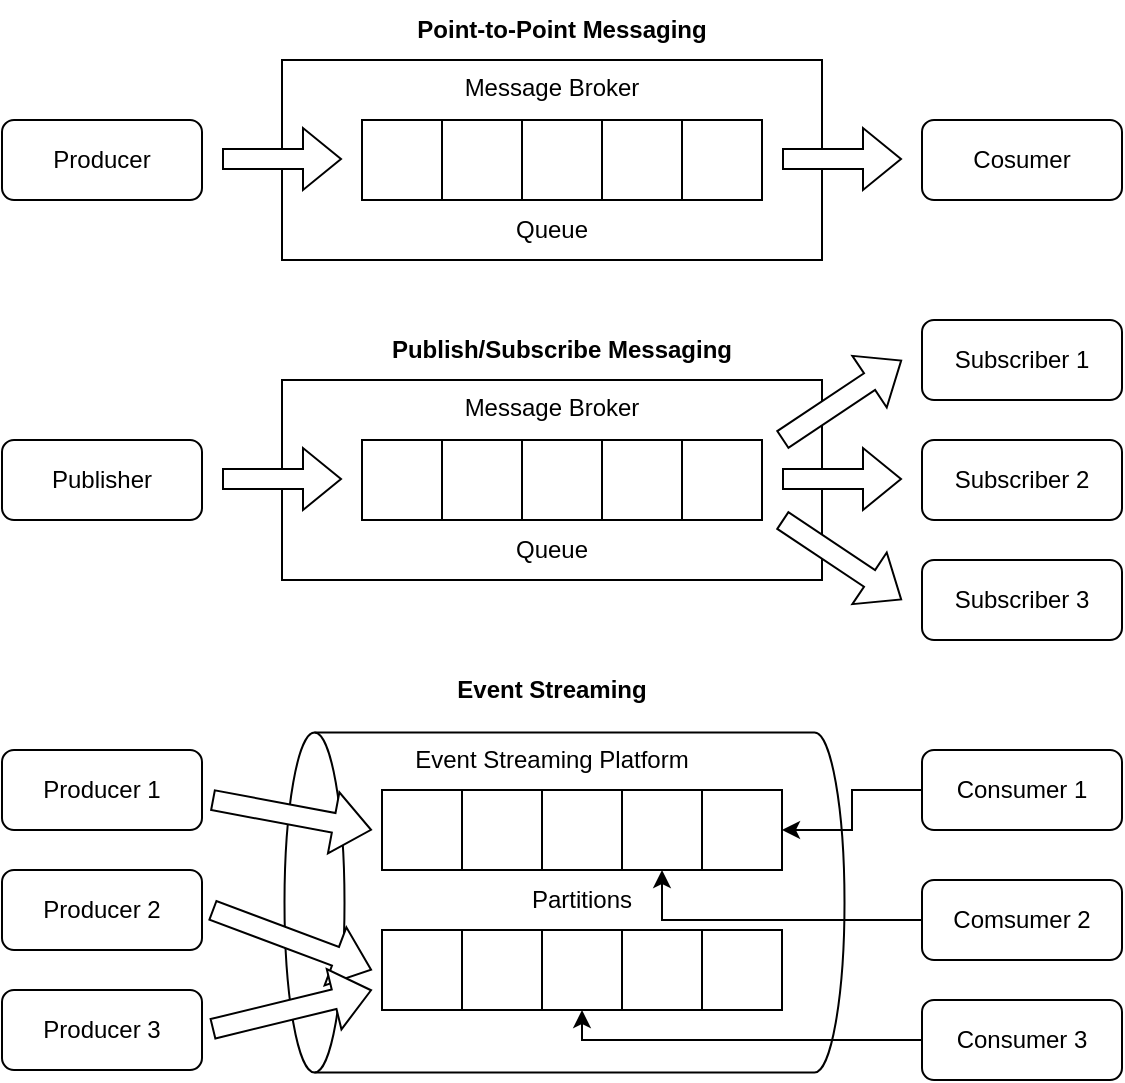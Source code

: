 <mxfile version="20.8.10" type="device"><diagram name="Page-1" id="pKXKn3OfdS1o75Bt5jl9"><mxGraphModel dx="954" dy="624" grid="1" gridSize="10" guides="1" tooltips="1" connect="1" arrows="1" fold="1" page="1" pageScale="1" pageWidth="1100" pageHeight="850" math="0" shadow="0"><root><mxCell id="0"/><mxCell id="1" parent="0"/><mxCell id="Vhz8gfRDJllRG6F1oj-R-10" value="Message Broker" style="rounded=0;whiteSpace=wrap;html=1;verticalAlign=top;" vertex="1" parent="1"><mxGeometry x="200" y="40" width="270" height="100" as="geometry"/></mxCell><mxCell id="Vhz8gfRDJllRG6F1oj-R-1" value="Producer" style="rounded=1;whiteSpace=wrap;html=1;" vertex="1" parent="1"><mxGeometry x="60" y="70" width="100" height="40" as="geometry"/></mxCell><mxCell id="Vhz8gfRDJllRG6F1oj-R-2" value="" style="shape=flexArrow;endArrow=classic;html=1;rounded=0;fillColor=default;" edge="1" parent="1"><mxGeometry width="50" height="50" relative="1" as="geometry"><mxPoint x="170" y="89.5" as="sourcePoint"/><mxPoint x="230" y="89.5" as="targetPoint"/></mxGeometry></mxCell><mxCell id="Vhz8gfRDJllRG6F1oj-R-3" value="" style="rounded=0;whiteSpace=wrap;html=1;" vertex="1" parent="1"><mxGeometry x="240" y="70" width="40" height="40" as="geometry"/></mxCell><mxCell id="Vhz8gfRDJllRG6F1oj-R-4" value="" style="rounded=0;whiteSpace=wrap;html=1;" vertex="1" parent="1"><mxGeometry x="280" y="70" width="40" height="40" as="geometry"/></mxCell><mxCell id="Vhz8gfRDJllRG6F1oj-R-5" value="" style="rounded=0;whiteSpace=wrap;html=1;" vertex="1" parent="1"><mxGeometry x="320" y="70" width="40" height="40" as="geometry"/></mxCell><mxCell id="Vhz8gfRDJllRG6F1oj-R-6" value="" style="rounded=0;whiteSpace=wrap;html=1;" vertex="1" parent="1"><mxGeometry x="360" y="70" width="40" height="40" as="geometry"/></mxCell><mxCell id="Vhz8gfRDJllRG6F1oj-R-7" value="" style="rounded=0;whiteSpace=wrap;html=1;" vertex="1" parent="1"><mxGeometry x="400" y="70" width="40" height="40" as="geometry"/></mxCell><mxCell id="Vhz8gfRDJllRG6F1oj-R-8" value="" style="shape=flexArrow;endArrow=classic;html=1;rounded=0;fillColor=default;" edge="1" parent="1"><mxGeometry width="50" height="50" relative="1" as="geometry"><mxPoint x="450" y="89.5" as="sourcePoint"/><mxPoint x="510" y="89.5" as="targetPoint"/></mxGeometry></mxCell><mxCell id="Vhz8gfRDJllRG6F1oj-R-9" value="Cosumer" style="rounded=1;whiteSpace=wrap;html=1;" vertex="1" parent="1"><mxGeometry x="520" y="70" width="100" height="40" as="geometry"/></mxCell><mxCell id="Vhz8gfRDJllRG6F1oj-R-11" value="Queue" style="text;strokeColor=none;align=center;fillColor=none;html=1;verticalAlign=middle;whiteSpace=wrap;rounded=0;" vertex="1" parent="1"><mxGeometry x="305" y="110" width="60" height="30" as="geometry"/></mxCell><mxCell id="Vhz8gfRDJllRG6F1oj-R-12" value="Point-to-Point Messaging" style="text;strokeColor=none;align=center;fillColor=none;html=1;verticalAlign=middle;whiteSpace=wrap;rounded=0;fontStyle=1" vertex="1" parent="1"><mxGeometry x="265" y="10" width="150" height="30" as="geometry"/></mxCell><mxCell id="Vhz8gfRDJllRG6F1oj-R-13" value="Message Broker" style="rounded=0;whiteSpace=wrap;html=1;verticalAlign=top;" vertex="1" parent="1"><mxGeometry x="200" y="200" width="270" height="100" as="geometry"/></mxCell><mxCell id="Vhz8gfRDJllRG6F1oj-R-14" value="Publisher" style="rounded=1;whiteSpace=wrap;html=1;" vertex="1" parent="1"><mxGeometry x="60" y="230" width="100" height="40" as="geometry"/></mxCell><mxCell id="Vhz8gfRDJllRG6F1oj-R-15" value="" style="shape=flexArrow;endArrow=classic;html=1;rounded=0;fillColor=default;" edge="1" parent="1"><mxGeometry width="50" height="50" relative="1" as="geometry"><mxPoint x="170" y="249.5" as="sourcePoint"/><mxPoint x="230" y="249.5" as="targetPoint"/></mxGeometry></mxCell><mxCell id="Vhz8gfRDJllRG6F1oj-R-16" value="" style="rounded=0;whiteSpace=wrap;html=1;" vertex="1" parent="1"><mxGeometry x="240" y="230" width="40" height="40" as="geometry"/></mxCell><mxCell id="Vhz8gfRDJllRG6F1oj-R-17" value="" style="rounded=0;whiteSpace=wrap;html=1;" vertex="1" parent="1"><mxGeometry x="280" y="230" width="40" height="40" as="geometry"/></mxCell><mxCell id="Vhz8gfRDJllRG6F1oj-R-18" value="" style="rounded=0;whiteSpace=wrap;html=1;" vertex="1" parent="1"><mxGeometry x="320" y="230" width="40" height="40" as="geometry"/></mxCell><mxCell id="Vhz8gfRDJllRG6F1oj-R-19" value="" style="rounded=0;whiteSpace=wrap;html=1;" vertex="1" parent="1"><mxGeometry x="360" y="230" width="40" height="40" as="geometry"/></mxCell><mxCell id="Vhz8gfRDJllRG6F1oj-R-20" value="" style="rounded=0;whiteSpace=wrap;html=1;" vertex="1" parent="1"><mxGeometry x="400" y="230" width="40" height="40" as="geometry"/></mxCell><mxCell id="Vhz8gfRDJllRG6F1oj-R-21" value="" style="shape=flexArrow;endArrow=classic;html=1;rounded=0;fillColor=default;" edge="1" parent="1"><mxGeometry width="50" height="50" relative="1" as="geometry"><mxPoint x="450" y="249.5" as="sourcePoint"/><mxPoint x="510" y="249.5" as="targetPoint"/></mxGeometry></mxCell><mxCell id="Vhz8gfRDJllRG6F1oj-R-22" value="Subscriber 1" style="rounded=1;whiteSpace=wrap;html=1;" vertex="1" parent="1"><mxGeometry x="520" y="170" width="100" height="40" as="geometry"/></mxCell><mxCell id="Vhz8gfRDJllRG6F1oj-R-23" value="Queue" style="text;strokeColor=none;align=center;fillColor=none;html=1;verticalAlign=middle;whiteSpace=wrap;rounded=0;" vertex="1" parent="1"><mxGeometry x="305" y="270" width="60" height="30" as="geometry"/></mxCell><mxCell id="Vhz8gfRDJllRG6F1oj-R-24" value="Publish/Subscribe Messaging" style="text;strokeColor=none;align=center;fillColor=none;html=1;verticalAlign=middle;whiteSpace=wrap;rounded=0;fontStyle=1" vertex="1" parent="1"><mxGeometry x="250" y="170" width="180" height="30" as="geometry"/></mxCell><mxCell id="Vhz8gfRDJllRG6F1oj-R-26" value="Subscriber 2" style="rounded=1;whiteSpace=wrap;html=1;" vertex="1" parent="1"><mxGeometry x="520" y="230" width="100" height="40" as="geometry"/></mxCell><mxCell id="Vhz8gfRDJllRG6F1oj-R-27" value="Subscriber 3" style="rounded=1;whiteSpace=wrap;html=1;" vertex="1" parent="1"><mxGeometry x="520" y="290" width="100" height="40" as="geometry"/></mxCell><mxCell id="Vhz8gfRDJllRG6F1oj-R-28" value="" style="shape=flexArrow;endArrow=classic;html=1;rounded=0;fillColor=default;" edge="1" parent="1"><mxGeometry width="50" height="50" relative="1" as="geometry"><mxPoint x="450" y="230" as="sourcePoint"/><mxPoint x="510" y="190" as="targetPoint"/></mxGeometry></mxCell><mxCell id="Vhz8gfRDJllRG6F1oj-R-30" value="" style="shape=flexArrow;endArrow=classic;html=1;rounded=0;fillColor=default;" edge="1" parent="1"><mxGeometry width="50" height="50" relative="1" as="geometry"><mxPoint x="450" y="270" as="sourcePoint"/><mxPoint x="510" y="310" as="targetPoint"/></mxGeometry></mxCell><mxCell id="Vhz8gfRDJllRG6F1oj-R-43" value="Event Streaming" style="text;strokeColor=none;align=center;fillColor=none;html=1;verticalAlign=middle;whiteSpace=wrap;rounded=0;fontStyle=1" vertex="1" parent="1"><mxGeometry x="245" y="340" width="180" height="30" as="geometry"/></mxCell><mxCell id="Vhz8gfRDJllRG6F1oj-R-44" value="" style="shape=cylinder3;whiteSpace=wrap;html=1;boundedLbl=1;backgroundOutline=1;size=15;rotation=-90;" vertex="1" parent="1"><mxGeometry x="256.25" y="321.25" width="170" height="280" as="geometry"/></mxCell><mxCell id="Vhz8gfRDJllRG6F1oj-R-51" value="" style="group" vertex="1" connectable="0" parent="1"><mxGeometry x="250" y="405" width="200" height="70" as="geometry"/></mxCell><mxCell id="Vhz8gfRDJllRG6F1oj-R-45" value="" style="rounded=0;whiteSpace=wrap;html=1;" vertex="1" parent="Vhz8gfRDJllRG6F1oj-R-51"><mxGeometry width="40" height="40" as="geometry"/></mxCell><mxCell id="Vhz8gfRDJllRG6F1oj-R-46" value="" style="rounded=0;whiteSpace=wrap;html=1;" vertex="1" parent="Vhz8gfRDJllRG6F1oj-R-51"><mxGeometry x="40" width="40" height="40" as="geometry"/></mxCell><mxCell id="Vhz8gfRDJllRG6F1oj-R-47" value="" style="rounded=0;whiteSpace=wrap;html=1;" vertex="1" parent="Vhz8gfRDJllRG6F1oj-R-51"><mxGeometry x="80" width="40" height="40" as="geometry"/></mxCell><mxCell id="Vhz8gfRDJllRG6F1oj-R-48" value="" style="rounded=0;whiteSpace=wrap;html=1;" vertex="1" parent="Vhz8gfRDJllRG6F1oj-R-51"><mxGeometry x="120" width="40" height="40" as="geometry"/></mxCell><mxCell id="Vhz8gfRDJllRG6F1oj-R-49" value="" style="rounded=0;whiteSpace=wrap;html=1;" vertex="1" parent="Vhz8gfRDJllRG6F1oj-R-51"><mxGeometry x="160" width="40" height="40" as="geometry"/></mxCell><mxCell id="Vhz8gfRDJllRG6F1oj-R-73" value="Partitions" style="text;strokeColor=none;align=center;fillColor=none;html=1;verticalAlign=middle;whiteSpace=wrap;rounded=0;" vertex="1" parent="Vhz8gfRDJllRG6F1oj-R-51"><mxGeometry x="70" y="40" width="60" height="30" as="geometry"/></mxCell><mxCell id="Vhz8gfRDJllRG6F1oj-R-52" value="" style="group" vertex="1" connectable="0" parent="1"><mxGeometry x="250" y="475" width="200" height="40" as="geometry"/></mxCell><mxCell id="Vhz8gfRDJllRG6F1oj-R-53" value="" style="rounded=0;whiteSpace=wrap;html=1;" vertex="1" parent="Vhz8gfRDJllRG6F1oj-R-52"><mxGeometry width="40" height="40" as="geometry"/></mxCell><mxCell id="Vhz8gfRDJllRG6F1oj-R-54" value="" style="rounded=0;whiteSpace=wrap;html=1;" vertex="1" parent="Vhz8gfRDJllRG6F1oj-R-52"><mxGeometry x="40" width="40" height="40" as="geometry"/></mxCell><mxCell id="Vhz8gfRDJllRG6F1oj-R-55" value="" style="rounded=0;whiteSpace=wrap;html=1;" vertex="1" parent="Vhz8gfRDJllRG6F1oj-R-52"><mxGeometry x="80" width="40" height="40" as="geometry"/></mxCell><mxCell id="Vhz8gfRDJllRG6F1oj-R-56" value="" style="rounded=0;whiteSpace=wrap;html=1;" vertex="1" parent="Vhz8gfRDJllRG6F1oj-R-52"><mxGeometry x="120" width="40" height="40" as="geometry"/></mxCell><mxCell id="Vhz8gfRDJllRG6F1oj-R-57" value="" style="rounded=0;whiteSpace=wrap;html=1;" vertex="1" parent="Vhz8gfRDJllRG6F1oj-R-52"><mxGeometry x="160" width="40" height="40" as="geometry"/></mxCell><mxCell id="Vhz8gfRDJllRG6F1oj-R-58" value="Producer 1" style="rounded=1;whiteSpace=wrap;html=1;" vertex="1" parent="1"><mxGeometry x="60" y="385" width="100" height="40" as="geometry"/></mxCell><mxCell id="Vhz8gfRDJllRG6F1oj-R-59" value="Producer 2" style="rounded=1;whiteSpace=wrap;html=1;" vertex="1" parent="1"><mxGeometry x="60" y="445" width="100" height="40" as="geometry"/></mxCell><mxCell id="Vhz8gfRDJllRG6F1oj-R-60" value="Producer 3" style="rounded=1;whiteSpace=wrap;html=1;" vertex="1" parent="1"><mxGeometry x="60" y="505" width="100" height="40" as="geometry"/></mxCell><mxCell id="Vhz8gfRDJllRG6F1oj-R-61" value="" style="shape=flexArrow;endArrow=classic;html=1;rounded=0;fillColor=default;" edge="1" parent="1"><mxGeometry width="50" height="50" relative="1" as="geometry"><mxPoint x="165" y="410" as="sourcePoint"/><mxPoint x="245" y="425" as="targetPoint"/></mxGeometry></mxCell><mxCell id="Vhz8gfRDJllRG6F1oj-R-62" value="" style="shape=flexArrow;endArrow=classic;html=1;rounded=0;fillColor=default;" edge="1" parent="1"><mxGeometry width="50" height="50" relative="1" as="geometry"><mxPoint x="165" y="465" as="sourcePoint"/><mxPoint x="245" y="495" as="targetPoint"/></mxGeometry></mxCell><mxCell id="Vhz8gfRDJllRG6F1oj-R-64" value="" style="shape=flexArrow;endArrow=classic;html=1;rounded=0;fillColor=default;" edge="1" parent="1"><mxGeometry width="50" height="50" relative="1" as="geometry"><mxPoint x="165" y="524.5" as="sourcePoint"/><mxPoint x="245" y="505" as="targetPoint"/></mxGeometry></mxCell><mxCell id="Vhz8gfRDJllRG6F1oj-R-65" value="Event Streaming Platform" style="text;strokeColor=none;align=center;fillColor=none;html=1;verticalAlign=middle;whiteSpace=wrap;rounded=0;" vertex="1" parent="1"><mxGeometry x="255" y="375" width="160" height="30" as="geometry"/></mxCell><mxCell id="Vhz8gfRDJllRG6F1oj-R-80" style="edgeStyle=orthogonalEdgeStyle;rounded=0;orthogonalLoop=1;jettySize=auto;html=1;entryX=1;entryY=0.5;entryDx=0;entryDy=0;fillColor=default;" edge="1" parent="1" source="Vhz8gfRDJllRG6F1oj-R-67" target="Vhz8gfRDJllRG6F1oj-R-49"><mxGeometry relative="1" as="geometry"/></mxCell><mxCell id="Vhz8gfRDJllRG6F1oj-R-67" value="Consumer 1" style="rounded=1;whiteSpace=wrap;html=1;" vertex="1" parent="1"><mxGeometry x="520" y="385" width="100" height="40" as="geometry"/></mxCell><mxCell id="Vhz8gfRDJllRG6F1oj-R-75" style="edgeStyle=orthogonalEdgeStyle;rounded=0;orthogonalLoop=1;jettySize=auto;html=1;exitX=0;exitY=0.5;exitDx=0;exitDy=0;entryX=0.5;entryY=1;entryDx=0;entryDy=0;fillColor=default;" edge="1" parent="1" source="Vhz8gfRDJllRG6F1oj-R-68" target="Vhz8gfRDJllRG6F1oj-R-48"><mxGeometry relative="1" as="geometry"/></mxCell><mxCell id="Vhz8gfRDJllRG6F1oj-R-68" value="Comsumer 2" style="rounded=1;whiteSpace=wrap;html=1;" vertex="1" parent="1"><mxGeometry x="520" y="450" width="100" height="40" as="geometry"/></mxCell><mxCell id="Vhz8gfRDJllRG6F1oj-R-74" style="edgeStyle=orthogonalEdgeStyle;rounded=0;orthogonalLoop=1;jettySize=auto;html=1;entryX=0.5;entryY=1;entryDx=0;entryDy=0;fillColor=default;" edge="1" parent="1" source="Vhz8gfRDJllRG6F1oj-R-69" target="Vhz8gfRDJllRG6F1oj-R-55"><mxGeometry relative="1" as="geometry"><Array as="points"><mxPoint x="350" y="530"/></Array></mxGeometry></mxCell><mxCell id="Vhz8gfRDJllRG6F1oj-R-69" value="Consumer 3" style="rounded=1;whiteSpace=wrap;html=1;" vertex="1" parent="1"><mxGeometry x="520" y="510" width="100" height="40" as="geometry"/></mxCell></root></mxGraphModel></diagram></mxfile>